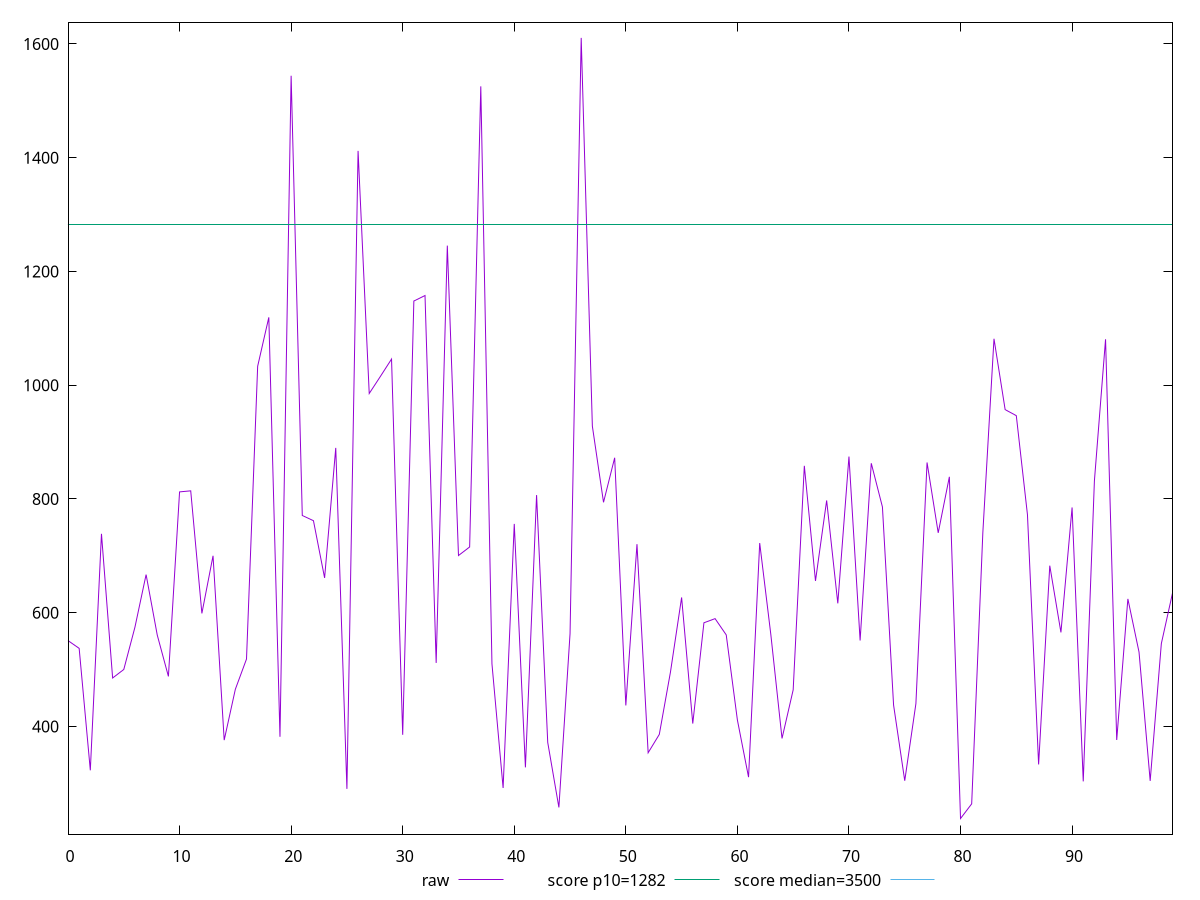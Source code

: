 reset

$raw <<EOF
0 551.0960000000001
1 537.424
2 323.11599999999993
3 738.8200000000002
4 485.35600000000005
5 500.332
6 574.6840000000001
7 667.104
8 560.836
9 488.1680000000001
10 812.508
11 814.356
12 598.9319999999999
13 700.1679999999999
14 376.14
15 465.5640000000001
16 518.692
17 1033.3159999999998
18 1119.328
19 382.048
20 1544.0199999999998
21 770.98
22 761.864
23 661.3040000000001
24 889.8680000000002
25 290.41599999999994
26 1411.9159999999997
27 985.472
28 1015.4480000000001
29 1045.984
30 385.564
31 1148.0079999999998
32 1157.696
33 511.836
34 1245.384
35 700.6319999999998
36 715.672
37 1525.368
38 510.236
39 292.056
40 756.2760000000001
41 328.2
42 806.9040000000001
43 372.052
44 257.85999999999996
45 563.3320000000001
46 1610.54
47 928.104
48 794.1840000000001
49 872.4960000000001
50 437.08799999999997
51 720.5520000000002
52 353.928
53 386.15999999999997
54 495.676
55 626.8960000000001
56 405.29600000000005
57 582.42
58 589.704
59 561.0840000000001
60 411.504
61 311.06399999999996
62 722.528
63 561.2639999999999
64 379.124
65 464.48400000000004
66 858.3240000000001
67 656.0160000000001
68 797.4040000000002
69 616.516
70 874.6319999999998
71 551.28
72 862.8080000000002
73 786.036
74 437.76800000000003
75 304.76
76 440.1959999999999
77 864.1760000000002
78 740.48
79 839.004
80 238.328
81 264.128
82 740.7520000000001
83 1081.6680000000001
84 957.0960000000002
85 946.4720000000001
86 772.304
87 333.37199999999996
88 682.8039999999999
89 565.4920000000001
90 785.116
91 303.60799999999995
92 831.756
93 1080.7959999999998
94 376.3599999999999
95 624.3879999999999
96 530.9319999999999
97 304.504
98 545.808
99 634.5520000000001
EOF

set key outside below
set xrange [0:99]
set yrange [210.88376:1637.98424]
set trange [210.88376:1637.98424]
set terminal svg size 640, 500 enhanced background rgb 'white'
set output "report_00015_2021-02-09T16-11-33.973Z/bootup-time/samples/pages+cached+noadtech/raw/values.svg"

plot $raw title "raw" with line, \
     1282 title "score p10=1282", \
     3500 title "score median=3500"

reset
